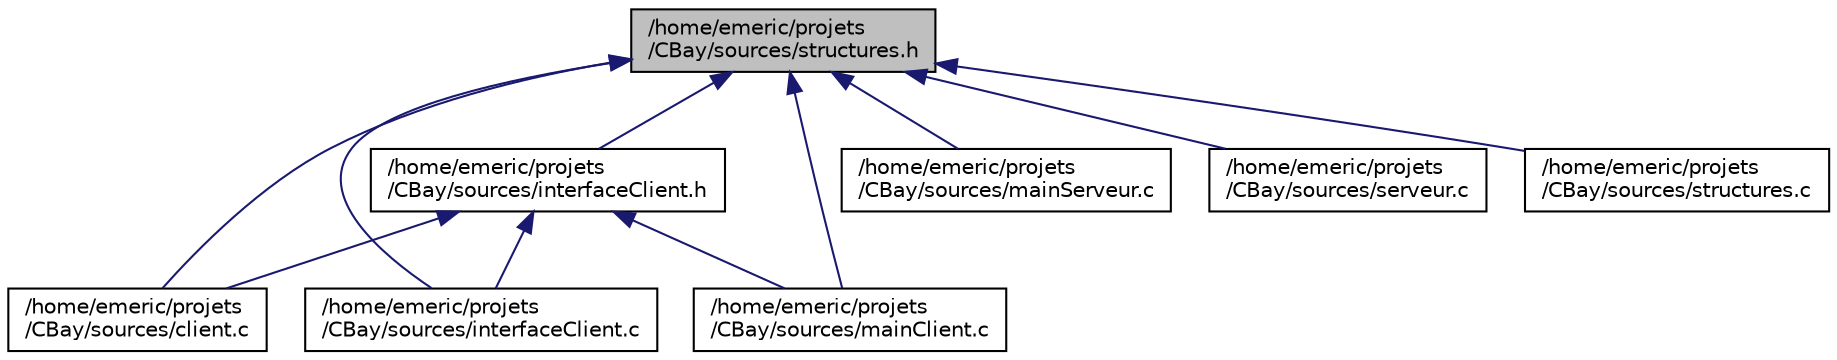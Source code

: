 digraph "/home/emeric/projets/CBay/sources/structures.h"
{
  edge [fontname="Helvetica",fontsize="10",labelfontname="Helvetica",labelfontsize="10"];
  node [fontname="Helvetica",fontsize="10",shape=record];
  Node1 [label="/home/emeric/projets\l/CBay/sources/structures.h",height=0.2,width=0.4,color="black", fillcolor="grey75", style="filled" fontcolor="black"];
  Node1 -> Node2 [dir="back",color="midnightblue",fontsize="10",style="solid"];
  Node2 [label="/home/emeric/projets\l/CBay/sources/client.c",height=0.2,width=0.4,color="black", fillcolor="white", style="filled",URL="$client_8c.html"];
  Node1 -> Node3 [dir="back",color="midnightblue",fontsize="10",style="solid"];
  Node3 [label="/home/emeric/projets\l/CBay/sources/interfaceClient.h",height=0.2,width=0.4,color="black", fillcolor="white", style="filled",URL="$interface_client_8h.html",tooltip="This file provides the main function to interact with the user like displaying menus or menu choices..."];
  Node3 -> Node2 [dir="back",color="midnightblue",fontsize="10",style="solid"];
  Node3 -> Node4 [dir="back",color="midnightblue",fontsize="10",style="solid"];
  Node4 [label="/home/emeric/projets\l/CBay/sources/interfaceClient.c",height=0.2,width=0.4,color="black", fillcolor="white", style="filled",URL="$interface_client_8c.html"];
  Node3 -> Node5 [dir="back",color="midnightblue",fontsize="10",style="solid"];
  Node5 [label="/home/emeric/projets\l/CBay/sources/mainClient.c",height=0.2,width=0.4,color="black", fillcolor="white", style="filled",URL="$main_client_8c.html"];
  Node1 -> Node4 [dir="back",color="midnightblue",fontsize="10",style="solid"];
  Node1 -> Node5 [dir="back",color="midnightblue",fontsize="10",style="solid"];
  Node1 -> Node6 [dir="back",color="midnightblue",fontsize="10",style="solid"];
  Node6 [label="/home/emeric/projets\l/CBay/sources/mainServeur.c",height=0.2,width=0.4,color="black", fillcolor="white", style="filled",URL="$main_serveur_8c.html"];
  Node1 -> Node7 [dir="back",color="midnightblue",fontsize="10",style="solid"];
  Node7 [label="/home/emeric/projets\l/CBay/sources/serveur.c",height=0.2,width=0.4,color="black", fillcolor="white", style="filled",URL="$serveur_8c.html"];
  Node1 -> Node8 [dir="back",color="midnightblue",fontsize="10",style="solid"];
  Node8 [label="/home/emeric/projets\l/CBay/sources/structures.c",height=0.2,width=0.4,color="black", fillcolor="white", style="filled",URL="$structures_8c.html"];
}
